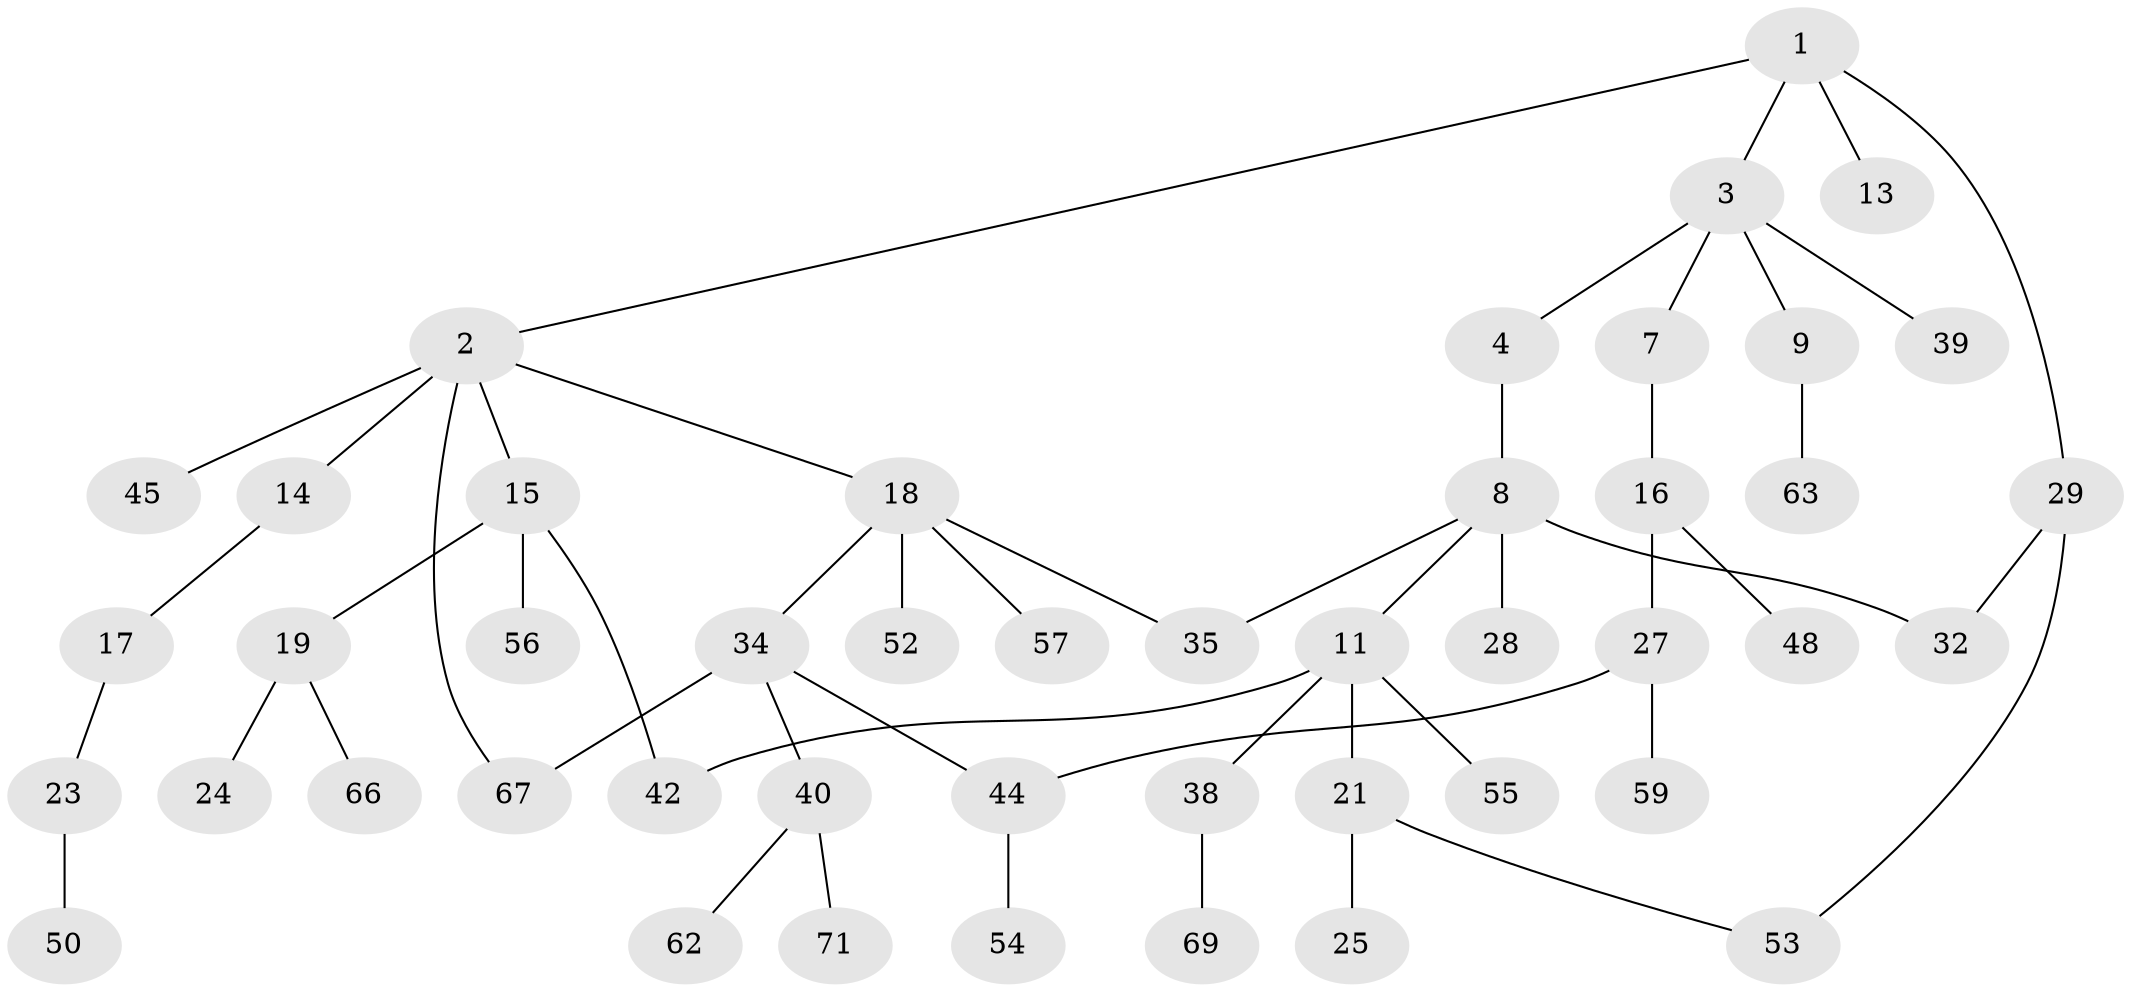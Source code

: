 // Generated by graph-tools (version 1.1) at 2025/51/02/27/25 19:51:37]
// undirected, 46 vertices, 51 edges
graph export_dot {
graph [start="1"]
  node [color=gray90,style=filled];
  1 [super="+10"];
  2 [super="+5"];
  3 [super="+6"];
  4;
  7;
  8 [super="+68"];
  9;
  11 [super="+12"];
  13;
  14 [super="+20"];
  15 [super="+47"];
  16 [super="+36"];
  17;
  18 [super="+31"];
  19 [super="+37"];
  21 [super="+22"];
  23 [super="+33"];
  24 [super="+43"];
  25 [super="+26"];
  27 [super="+30"];
  28;
  29 [super="+41"];
  32;
  34 [super="+58"];
  35 [super="+46"];
  38 [super="+49"];
  39;
  40 [super="+60"];
  42 [super="+64"];
  44 [super="+51"];
  45;
  48;
  50;
  52;
  53 [super="+70"];
  54;
  55 [super="+65"];
  56 [super="+61"];
  57;
  59;
  62;
  63;
  66;
  67;
  69;
  71;
  1 -- 2;
  1 -- 3;
  1 -- 29;
  1 -- 13;
  2 -- 14;
  2 -- 18;
  2 -- 45;
  2 -- 67;
  2 -- 15;
  3 -- 4;
  3 -- 39;
  3 -- 9;
  3 -- 7;
  4 -- 8;
  7 -- 16;
  8 -- 11;
  8 -- 28;
  8 -- 32;
  8 -- 35;
  9 -- 63;
  11 -- 21;
  11 -- 38;
  11 -- 55;
  11 -- 42;
  14 -- 17;
  15 -- 19;
  15 -- 42;
  15 -- 56;
  16 -- 27;
  16 -- 48;
  17 -- 23;
  18 -- 52;
  18 -- 57;
  18 -- 35;
  18 -- 34;
  19 -- 24;
  19 -- 66;
  21 -- 25;
  21 -- 53;
  23 -- 50;
  27 -- 59;
  27 -- 44;
  29 -- 53;
  29 -- 32;
  34 -- 40;
  34 -- 44;
  34 -- 67;
  38 -- 69;
  40 -- 71;
  40 -- 62;
  44 -- 54;
}
